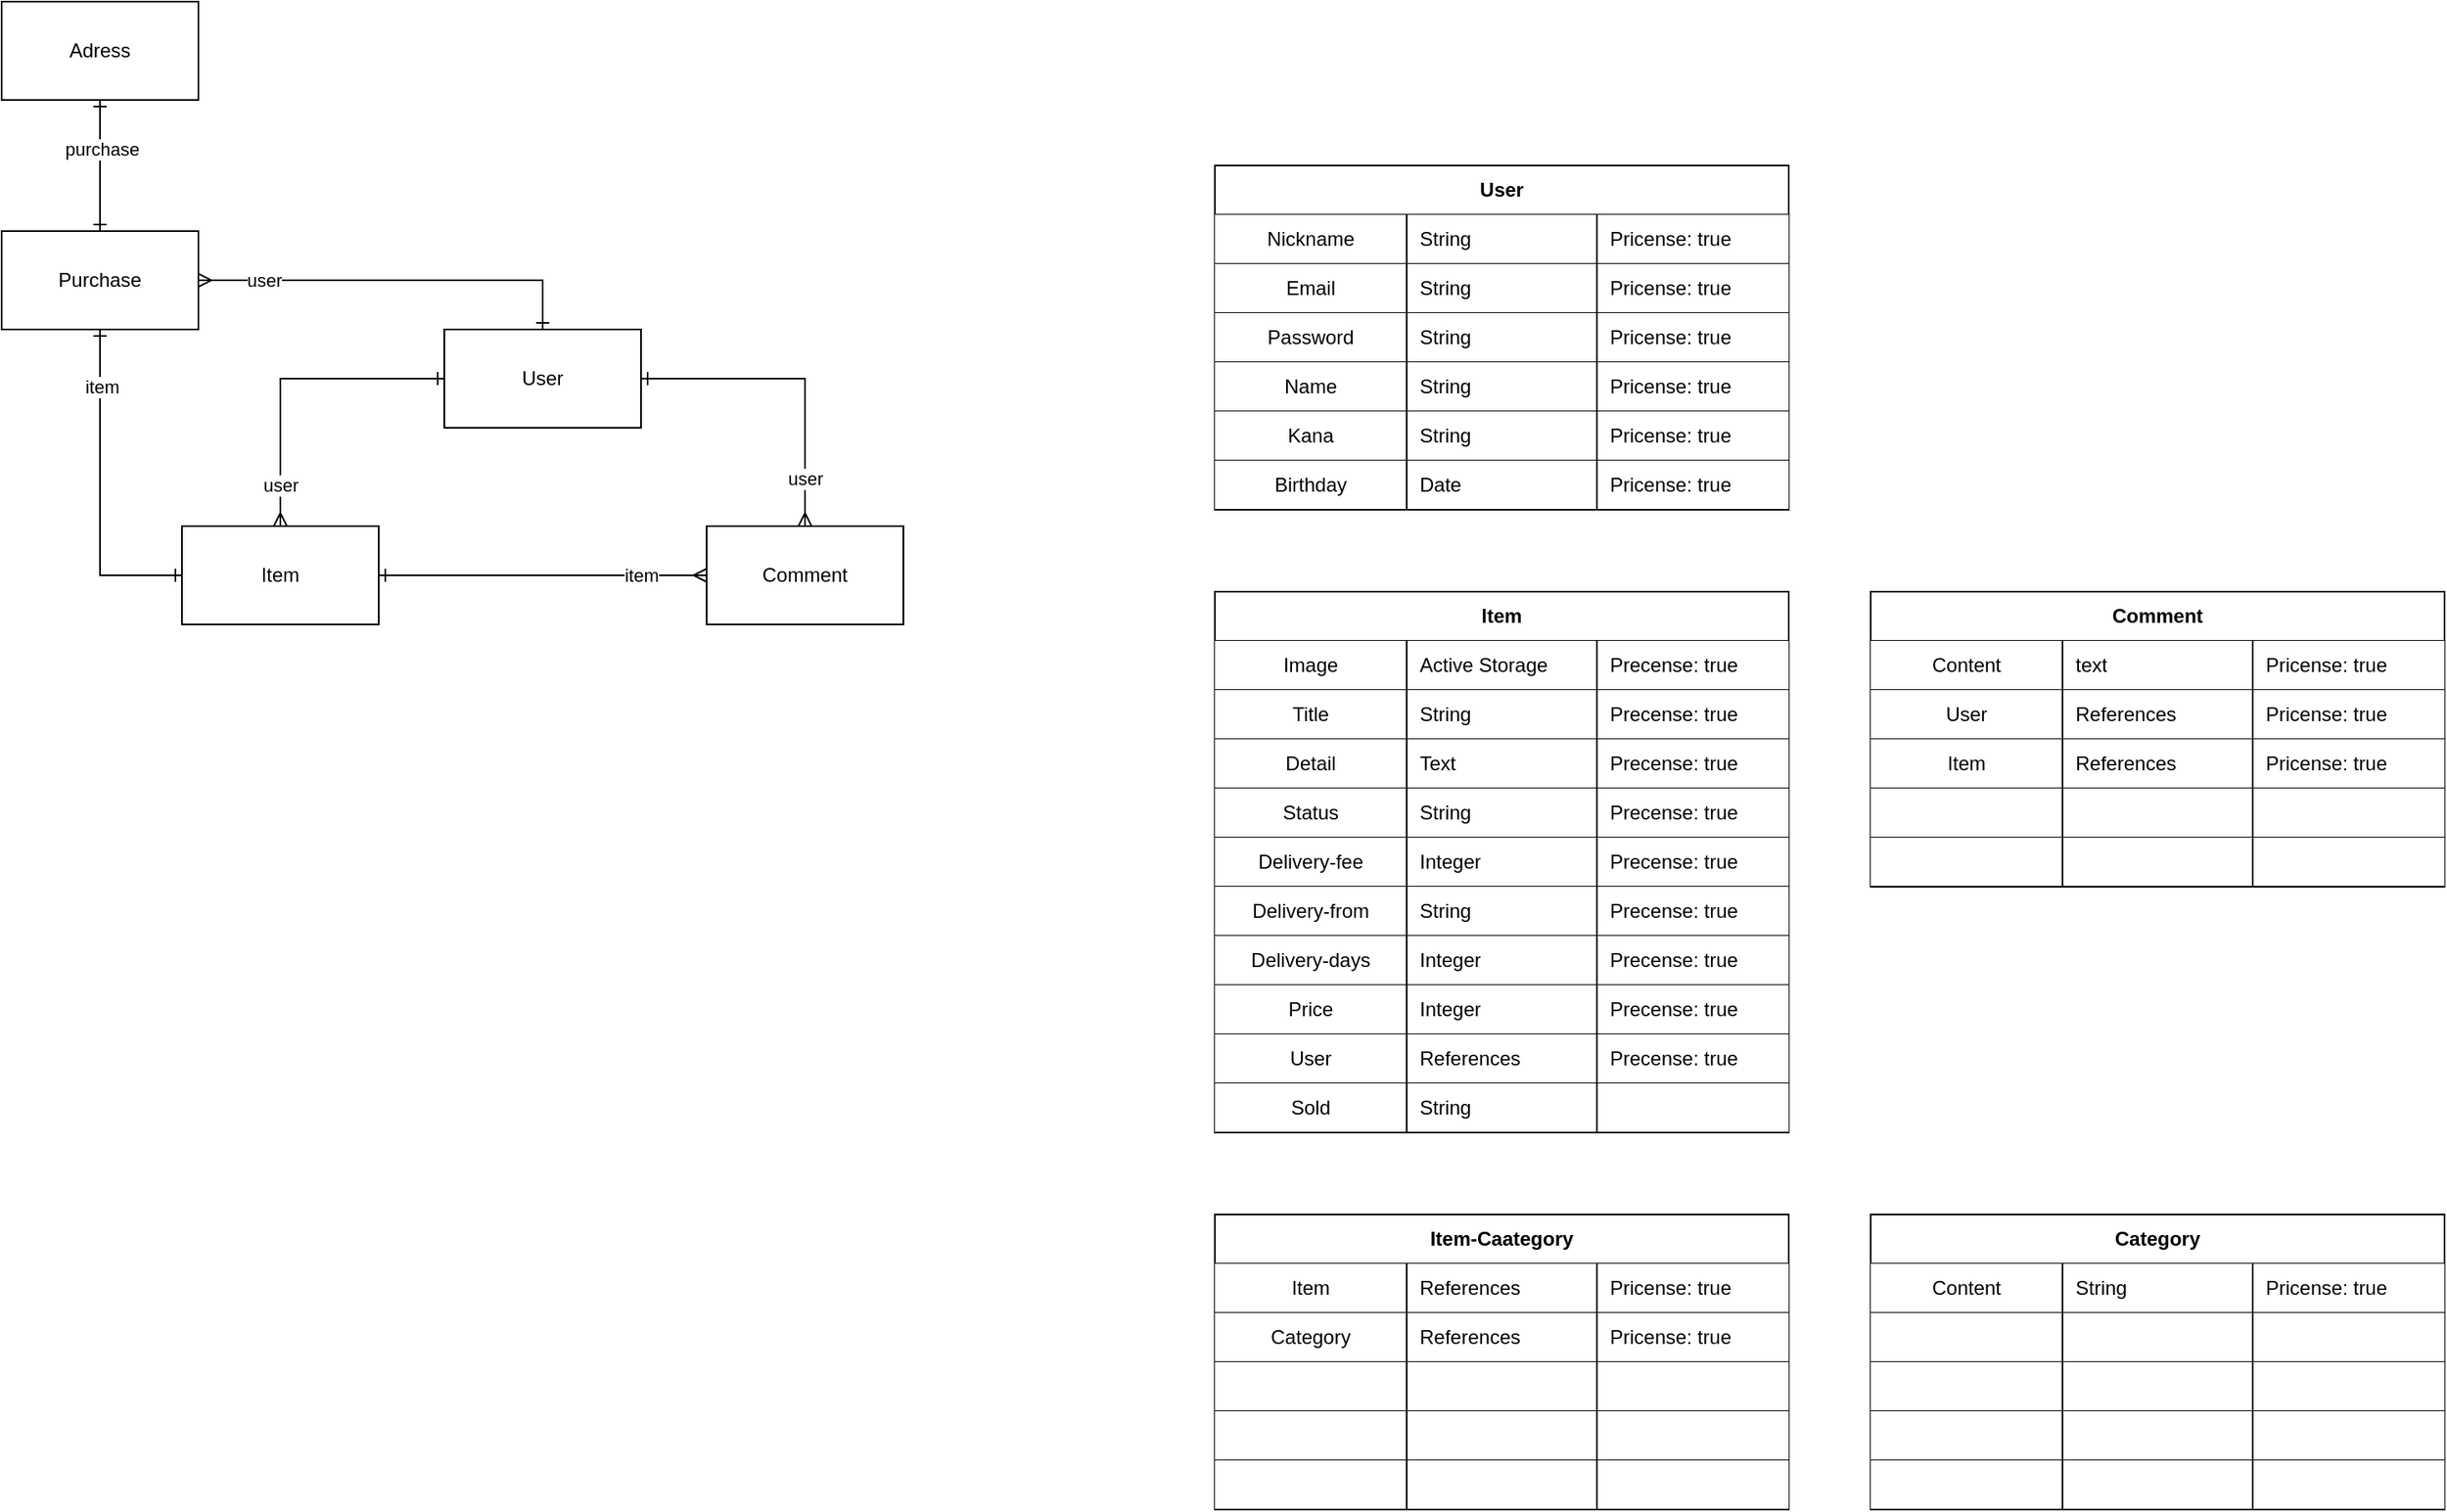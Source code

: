 <mxfile version="14.2.4" type="embed">
    <diagram id="dXZT_4Tq_jU0Bv2tB8mR" name="ページ1">
        <mxGraphModel dx="1555" dy="374" grid="1" gridSize="10" guides="1" tooltips="1" connect="1" arrows="1" fold="1" page="1" pageScale="1" pageWidth="827" pageHeight="1169" math="0" shadow="0">
            <root>
                <mxCell id="0"/>
                <mxCell id="1" parent="0"/>
                <mxCell id="6" style="edgeStyle=orthogonalEdgeStyle;rounded=0;orthogonalLoop=1;jettySize=auto;html=1;exitX=0;exitY=0.5;exitDx=0;exitDy=0;entryX=0.5;entryY=0;entryDx=0;entryDy=0;startArrow=ERone;startFill=0;endArrow=ERmany;endFill=0;" parent="1" source="2" target="3" edge="1">
                    <mxGeometry relative="1" as="geometry">
                        <Array as="points">
                            <mxPoint x="-530" y="240"/>
                        </Array>
                    </mxGeometry>
                </mxCell>
                <mxCell id="168" value="user" style="edgeLabel;html=1;align=center;verticalAlign=middle;resizable=0;points=[];" vertex="1" connectable="0" parent="6">
                    <mxGeometry x="0.453" y="1" relative="1" as="geometry">
                        <mxPoint x="-1" y="27" as="offset"/>
                    </mxGeometry>
                </mxCell>
                <mxCell id="9" style="edgeStyle=orthogonalEdgeStyle;rounded=0;orthogonalLoop=1;jettySize=auto;html=1;exitX=1;exitY=0.5;exitDx=0;exitDy=0;entryX=0.5;entryY=0;entryDx=0;entryDy=0;startArrow=ERone;startFill=0;endArrow=ERmany;endFill=0;" parent="1" source="2" target="4" edge="1">
                    <mxGeometry relative="1" as="geometry"/>
                </mxCell>
                <mxCell id="169" value="user" style="edgeLabel;html=1;align=center;verticalAlign=middle;resizable=0;points=[];" vertex="1" connectable="0" parent="9">
                    <mxGeometry x="0.695" relative="1" as="geometry">
                        <mxPoint as="offset"/>
                    </mxGeometry>
                </mxCell>
                <mxCell id="2" value="User" style="whiteSpace=wrap;html=1;" parent="1" vertex="1">
                    <mxGeometry x="-430" y="210" width="120" height="60" as="geometry"/>
                </mxCell>
                <mxCell id="10" style="edgeStyle=orthogonalEdgeStyle;rounded=0;orthogonalLoop=1;jettySize=auto;html=1;exitX=1;exitY=0.5;exitDx=0;exitDy=0;startArrow=ERone;startFill=0;endArrow=ERmany;endFill=0;entryX=0;entryY=0.5;entryDx=0;entryDy=0;" parent="1" source="3" target="4" edge="1">
                    <mxGeometry relative="1" as="geometry">
                        <mxPoint x="-310" y="360" as="targetPoint"/>
                    </mxGeometry>
                </mxCell>
                <mxCell id="170" value="item" style="edgeLabel;html=1;align=center;verticalAlign=middle;resizable=0;points=[];" vertex="1" connectable="0" parent="10">
                    <mxGeometry x="0.72" relative="1" as="geometry">
                        <mxPoint x="-12" as="offset"/>
                    </mxGeometry>
                </mxCell>
                <mxCell id="3" value="Item" style="whiteSpace=wrap;html=1;" parent="1" vertex="1">
                    <mxGeometry x="-590" y="330" width="120" height="60" as="geometry"/>
                </mxCell>
                <mxCell id="4" value="Comment" style="whiteSpace=wrap;html=1;" parent="1" vertex="1">
                    <mxGeometry x="-270" y="330" width="120" height="60" as="geometry"/>
                </mxCell>
                <mxCell id="41" style="edgeStyle=orthogonalEdgeStyle;rounded=0;orthogonalLoop=1;jettySize=auto;html=1;startArrow=ERone;startFill=0;endArrow=ERone;endFill=0;exitX=0;exitY=0.5;exitDx=0;exitDy=0;" parent="1" source="3" target="5" edge="1">
                    <mxGeometry relative="1" as="geometry"/>
                </mxCell>
                <mxCell id="171" value="item" style="edgeLabel;html=1;align=center;verticalAlign=middle;resizable=0;points=[];" vertex="1" connectable="0" parent="41">
                    <mxGeometry x="0.65" y="-1" relative="1" as="geometry">
                        <mxPoint as="offset"/>
                    </mxGeometry>
                </mxCell>
                <mxCell id="110" style="edgeStyle=orthogonalEdgeStyle;rounded=0;orthogonalLoop=1;jettySize=auto;html=1;exitX=0.5;exitY=1;exitDx=0;exitDy=0;entryX=0.5;entryY=0;entryDx=0;entryDy=0;startArrow=ERone;startFill=0;endArrow=ERone;endFill=0;" parent="1" source="108" target="5" edge="1">
                    <mxGeometry relative="1" as="geometry">
                        <Array as="points">
                            <mxPoint x="-640" y="110"/>
                            <mxPoint x="-640" y="150"/>
                        </Array>
                    </mxGeometry>
                </mxCell>
                <mxCell id="173" value="purchase" style="edgeLabel;html=1;align=center;verticalAlign=middle;resizable=0;points=[];" vertex="1" connectable="0" parent="110">
                    <mxGeometry x="-0.25" y="1" relative="1" as="geometry">
                        <mxPoint as="offset"/>
                    </mxGeometry>
                </mxCell>
                <mxCell id="167" style="edgeStyle=orthogonalEdgeStyle;rounded=0;orthogonalLoop=1;jettySize=auto;html=1;exitX=1;exitY=0.5;exitDx=0;exitDy=0;entryX=0.5;entryY=0;entryDx=0;entryDy=0;startArrow=ERmany;startFill=0;endArrow=ERone;endFill=0;" edge="1" parent="1" source="5" target="2">
                    <mxGeometry relative="1" as="geometry"/>
                </mxCell>
                <mxCell id="172" value="user" style="edgeLabel;html=1;align=center;verticalAlign=middle;resizable=0;points=[];" vertex="1" connectable="0" parent="167">
                    <mxGeometry x="-0.792" y="-1" relative="1" as="geometry">
                        <mxPoint x="15" y="-1" as="offset"/>
                    </mxGeometry>
                </mxCell>
                <mxCell id="5" value="Purchase" style="whiteSpace=wrap;html=1;" parent="1" vertex="1">
                    <mxGeometry x="-700" y="150" width="120" height="60" as="geometry"/>
                </mxCell>
                <mxCell id="12" value="User" style="shape=table;html=1;whiteSpace=wrap;startSize=30;container=1;collapsible=0;childLayout=tableLayout;fixedRows=1;rowLines=0;fontStyle=1;align=center;labelBackgroundColor=none;" parent="1" vertex="1">
                    <mxGeometry x="40" y="110" width="350" height="210" as="geometry"/>
                </mxCell>
                <mxCell id="13" value="" style="shape=partialRectangle;html=1;whiteSpace=wrap;collapsible=0;dropTarget=0;pointerEvents=0;fillColor=none;top=0;left=0;bottom=1;right=0;points=[[0,0.5],[1,0.5]];portConstraint=eastwest;" parent="12" vertex="1">
                    <mxGeometry y="30" width="350" height="30" as="geometry"/>
                </mxCell>
                <mxCell id="14" value="Nickname" style="shape=partialRectangle;html=1;whiteSpace=wrap;connectable=0;top=0;left=0;bottom=1;right=0;overflow=hidden;" parent="13" vertex="1">
                    <mxGeometry width="117" height="30" as="geometry"/>
                </mxCell>
                <mxCell id="15" value="String" style="shape=partialRectangle;html=1;whiteSpace=wrap;connectable=0;top=0;left=1;bottom=1;right=0;align=left;spacingLeft=6;overflow=hidden;" parent="13" vertex="1">
                    <mxGeometry x="117" width="116" height="30" as="geometry"/>
                </mxCell>
                <mxCell id="31" value="&lt;span&gt;Pricense: true&lt;/span&gt;" style="shape=partialRectangle;html=1;whiteSpace=wrap;connectable=0;top=0;left=1;bottom=1;right=0;align=left;spacingLeft=6;overflow=hidden;" parent="13" vertex="1">
                    <mxGeometry x="233" width="117" height="30" as="geometry"/>
                </mxCell>
                <mxCell id="16" value="" style="shape=partialRectangle;html=1;whiteSpace=wrap;collapsible=0;dropTarget=0;pointerEvents=0;fillColor=none;top=0;left=0;bottom=0;right=0;points=[[0,0.5],[1,0.5]];portConstraint=eastwest;" parent="12" vertex="1">
                    <mxGeometry y="60" width="350" height="30" as="geometry"/>
                </mxCell>
                <mxCell id="17" value="Email" style="shape=partialRectangle;html=1;whiteSpace=wrap;connectable=0;top=0;left=0;bottom=1;right=0;overflow=hidden;" parent="16" vertex="1">
                    <mxGeometry width="117" height="30" as="geometry"/>
                </mxCell>
                <mxCell id="18" value="String" style="shape=partialRectangle;html=1;whiteSpace=wrap;connectable=0;top=0;left=1;bottom=1;right=0;align=left;spacingLeft=6;overflow=hidden;" parent="16" vertex="1">
                    <mxGeometry x="117" width="116" height="30" as="geometry"/>
                </mxCell>
                <mxCell id="32" value="&lt;span&gt;Pricense: true&lt;/span&gt;" style="shape=partialRectangle;html=1;whiteSpace=wrap;connectable=0;top=0;left=1;bottom=1;right=0;align=left;spacingLeft=6;overflow=hidden;" parent="16" vertex="1">
                    <mxGeometry x="233" width="117" height="30" as="geometry"/>
                </mxCell>
                <mxCell id="19" value="" style="shape=partialRectangle;html=1;whiteSpace=wrap;collapsible=0;dropTarget=0;pointerEvents=0;fillColor=none;top=0;left=0;bottom=0;right=0;points=[[0,0.5],[1,0.5]];portConstraint=eastwest;" parent="12" vertex="1">
                    <mxGeometry y="90" width="350" height="30" as="geometry"/>
                </mxCell>
                <mxCell id="20" value="Password" style="shape=partialRectangle;html=1;whiteSpace=wrap;connectable=0;top=0;left=0;bottom=1;right=0;overflow=hidden;" parent="19" vertex="1">
                    <mxGeometry width="117" height="30" as="geometry"/>
                </mxCell>
                <mxCell id="21" value="String" style="shape=partialRectangle;html=1;whiteSpace=wrap;connectable=0;top=0;left=1;bottom=1;right=0;align=left;spacingLeft=6;overflow=hidden;" parent="19" vertex="1">
                    <mxGeometry x="117" width="116" height="30" as="geometry"/>
                </mxCell>
                <mxCell id="33" value="&lt;span&gt;Pricense: true&lt;/span&gt;" style="shape=partialRectangle;html=1;whiteSpace=wrap;connectable=0;top=0;left=1;bottom=1;right=0;align=left;spacingLeft=6;overflow=hidden;" parent="19" vertex="1">
                    <mxGeometry x="233" width="117" height="30" as="geometry"/>
                </mxCell>
                <mxCell id="28" style="shape=partialRectangle;html=1;whiteSpace=wrap;collapsible=0;dropTarget=0;pointerEvents=0;fillColor=none;top=0;left=0;bottom=0;right=0;points=[[0,0.5],[1,0.5]];portConstraint=eastwest;" parent="12" vertex="1">
                    <mxGeometry y="120" width="350" height="30" as="geometry"/>
                </mxCell>
                <mxCell id="29" value="Name" style="shape=partialRectangle;html=1;whiteSpace=wrap;connectable=0;top=0;left=0;bottom=1;right=0;overflow=hidden;" parent="28" vertex="1">
                    <mxGeometry width="117" height="30" as="geometry"/>
                </mxCell>
                <mxCell id="30" value="String" style="shape=partialRectangle;html=1;whiteSpace=wrap;connectable=0;top=0;left=1;bottom=1;right=0;align=left;spacingLeft=6;overflow=hidden;" parent="28" vertex="1">
                    <mxGeometry x="117" width="116" height="30" as="geometry"/>
                </mxCell>
                <mxCell id="34" value="&lt;span&gt;Pricense: true&lt;/span&gt;" style="shape=partialRectangle;html=1;whiteSpace=wrap;connectable=0;top=0;left=1;bottom=1;right=0;align=left;spacingLeft=6;overflow=hidden;" parent="28" vertex="1">
                    <mxGeometry x="233" width="117" height="30" as="geometry"/>
                </mxCell>
                <mxCell id="25" style="shape=partialRectangle;html=1;whiteSpace=wrap;collapsible=0;dropTarget=0;pointerEvents=0;fillColor=none;top=0;left=0;bottom=0;right=0;points=[[0,0.5],[1,0.5]];portConstraint=eastwest;" parent="12" vertex="1">
                    <mxGeometry y="150" width="350" height="30" as="geometry"/>
                </mxCell>
                <mxCell id="26" value="Kana" style="shape=partialRectangle;html=1;whiteSpace=wrap;connectable=0;top=0;left=0;bottom=1;right=0;overflow=hidden;" parent="25" vertex="1">
                    <mxGeometry width="117" height="30" as="geometry"/>
                </mxCell>
                <mxCell id="27" value="String" style="shape=partialRectangle;html=1;whiteSpace=wrap;connectable=0;top=0;left=1;bottom=1;right=0;align=left;spacingLeft=6;overflow=hidden;" parent="25" vertex="1">
                    <mxGeometry x="117" width="116" height="30" as="geometry"/>
                </mxCell>
                <mxCell id="35" value="&lt;span&gt;Pricense: true&lt;/span&gt;" style="shape=partialRectangle;html=1;whiteSpace=wrap;connectable=0;top=0;left=1;bottom=1;right=0;align=left;spacingLeft=6;overflow=hidden;" parent="25" vertex="1">
                    <mxGeometry x="233" width="117" height="30" as="geometry"/>
                </mxCell>
                <mxCell id="36" style="shape=partialRectangle;html=1;whiteSpace=wrap;collapsible=0;dropTarget=0;pointerEvents=0;fillColor=none;top=0;left=0;bottom=0;right=0;points=[[0,0.5],[1,0.5]];portConstraint=eastwest;" parent="12" vertex="1">
                    <mxGeometry y="180" width="350" height="30" as="geometry"/>
                </mxCell>
                <mxCell id="37" value="Birthday" style="shape=partialRectangle;html=1;whiteSpace=wrap;connectable=0;top=0;left=0;bottom=1;right=0;overflow=hidden;" parent="36" vertex="1">
                    <mxGeometry width="117" height="30" as="geometry"/>
                </mxCell>
                <mxCell id="38" value="Date" style="shape=partialRectangle;html=1;whiteSpace=wrap;connectable=0;top=0;left=1;bottom=1;right=0;align=left;spacingLeft=6;overflow=hidden;" parent="36" vertex="1">
                    <mxGeometry x="117" width="116" height="30" as="geometry"/>
                </mxCell>
                <mxCell id="39" value="&lt;span&gt;Pricense: true&lt;/span&gt;" style="shape=partialRectangle;html=1;whiteSpace=wrap;connectable=0;top=0;left=1;bottom=1;right=0;align=left;spacingLeft=6;overflow=hidden;" parent="36" vertex="1">
                    <mxGeometry x="233" width="117" height="30" as="geometry"/>
                </mxCell>
                <mxCell id="42" value="Item" style="shape=table;html=1;whiteSpace=wrap;startSize=30;container=1;collapsible=0;childLayout=tableLayout;fixedRows=1;rowLines=0;fontStyle=1;align=center;labelBackgroundColor=none;" parent="1" vertex="1">
                    <mxGeometry x="40" y="370" width="350" height="330" as="geometry"/>
                </mxCell>
                <mxCell id="43" value="" style="shape=partialRectangle;html=1;whiteSpace=wrap;collapsible=0;dropTarget=0;pointerEvents=0;fillColor=none;top=0;left=0;bottom=1;right=0;points=[[0,0.5],[1,0.5]];portConstraint=eastwest;" parent="42" vertex="1">
                    <mxGeometry y="30" width="350" height="30" as="geometry"/>
                </mxCell>
                <mxCell id="44" value="Image" style="shape=partialRectangle;html=1;whiteSpace=wrap;connectable=0;top=0;left=0;bottom=1;right=0;overflow=hidden;" parent="43" vertex="1">
                    <mxGeometry width="117" height="30" as="geometry"/>
                </mxCell>
                <mxCell id="45" value="Active Storage" style="shape=partialRectangle;html=1;whiteSpace=wrap;connectable=0;top=0;left=1;bottom=1;right=0;align=left;spacingLeft=6;overflow=hidden;" parent="43" vertex="1">
                    <mxGeometry x="117" width="116" height="30" as="geometry"/>
                </mxCell>
                <mxCell id="46" value="Precense: true" style="shape=partialRectangle;html=1;whiteSpace=wrap;connectable=0;top=0;left=1;bottom=1;right=0;align=left;spacingLeft=6;overflow=hidden;" parent="43" vertex="1">
                    <mxGeometry x="233" width="117" height="30" as="geometry"/>
                </mxCell>
                <mxCell id="47" value="" style="shape=partialRectangle;html=1;whiteSpace=wrap;collapsible=0;dropTarget=0;pointerEvents=0;fillColor=none;top=0;left=0;bottom=0;right=0;points=[[0,0.5],[1,0.5]];portConstraint=eastwest;" parent="42" vertex="1">
                    <mxGeometry y="60" width="350" height="30" as="geometry"/>
                </mxCell>
                <mxCell id="48" value="Title" style="shape=partialRectangle;html=1;whiteSpace=wrap;connectable=0;top=0;left=0;bottom=1;right=0;overflow=hidden;" parent="47" vertex="1">
                    <mxGeometry width="117" height="30" as="geometry"/>
                </mxCell>
                <mxCell id="49" value="String" style="shape=partialRectangle;html=1;whiteSpace=wrap;connectable=0;top=0;left=1;bottom=1;right=0;align=left;spacingLeft=6;overflow=hidden;" parent="47" vertex="1">
                    <mxGeometry x="117" width="116" height="30" as="geometry"/>
                </mxCell>
                <mxCell id="50" value="Precense: true" style="shape=partialRectangle;html=1;whiteSpace=wrap;connectable=0;top=0;left=1;bottom=1;right=0;align=left;spacingLeft=6;overflow=hidden;" parent="47" vertex="1">
                    <mxGeometry x="233" width="117" height="30" as="geometry"/>
                </mxCell>
                <mxCell id="51" value="" style="shape=partialRectangle;html=1;whiteSpace=wrap;collapsible=0;dropTarget=0;pointerEvents=0;fillColor=none;top=0;left=0;bottom=0;right=0;points=[[0,0.5],[1,0.5]];portConstraint=eastwest;" parent="42" vertex="1">
                    <mxGeometry y="90" width="350" height="30" as="geometry"/>
                </mxCell>
                <mxCell id="52" value="Detail" style="shape=partialRectangle;html=1;whiteSpace=wrap;connectable=0;top=0;left=0;bottom=1;right=0;overflow=hidden;" parent="51" vertex="1">
                    <mxGeometry width="117" height="30" as="geometry"/>
                </mxCell>
                <mxCell id="53" value="Text" style="shape=partialRectangle;html=1;whiteSpace=wrap;connectable=0;top=0;left=1;bottom=1;right=0;align=left;spacingLeft=6;overflow=hidden;" parent="51" vertex="1">
                    <mxGeometry x="117" width="116" height="30" as="geometry"/>
                </mxCell>
                <mxCell id="54" value="Precense: true" style="shape=partialRectangle;html=1;whiteSpace=wrap;connectable=0;top=0;left=1;bottom=1;right=0;align=left;spacingLeft=6;overflow=hidden;" parent="51" vertex="1">
                    <mxGeometry x="233" width="117" height="30" as="geometry"/>
                </mxCell>
                <mxCell id="59" style="shape=partialRectangle;html=1;whiteSpace=wrap;collapsible=0;dropTarget=0;pointerEvents=0;fillColor=none;top=0;left=0;bottom=0;right=0;points=[[0,0.5],[1,0.5]];portConstraint=eastwest;" parent="42" vertex="1">
                    <mxGeometry y="120" width="350" height="30" as="geometry"/>
                </mxCell>
                <mxCell id="60" value="Status" style="shape=partialRectangle;html=1;whiteSpace=wrap;connectable=0;top=0;left=0;bottom=1;right=0;overflow=hidden;" parent="59" vertex="1">
                    <mxGeometry width="117" height="30" as="geometry"/>
                </mxCell>
                <mxCell id="61" value="String" style="shape=partialRectangle;html=1;whiteSpace=wrap;connectable=0;top=0;left=1;bottom=1;right=0;align=left;spacingLeft=6;overflow=hidden;" parent="59" vertex="1">
                    <mxGeometry x="117" width="116" height="30" as="geometry"/>
                </mxCell>
                <mxCell id="62" value="Precense: true" style="shape=partialRectangle;html=1;whiteSpace=wrap;connectable=0;top=0;left=1;bottom=1;right=0;align=left;spacingLeft=6;overflow=hidden;" parent="59" vertex="1">
                    <mxGeometry x="233" width="117" height="30" as="geometry"/>
                </mxCell>
                <mxCell id="63" style="shape=partialRectangle;html=1;whiteSpace=wrap;collapsible=0;dropTarget=0;pointerEvents=0;fillColor=none;top=0;left=0;bottom=0;right=0;points=[[0,0.5],[1,0.5]];portConstraint=eastwest;" parent="42" vertex="1">
                    <mxGeometry y="150" width="350" height="30" as="geometry"/>
                </mxCell>
                <mxCell id="64" value="Delivery-fee" style="shape=partialRectangle;html=1;whiteSpace=wrap;connectable=0;top=0;left=0;bottom=1;right=0;overflow=hidden;" parent="63" vertex="1">
                    <mxGeometry width="117" height="30" as="geometry"/>
                </mxCell>
                <mxCell id="65" value="Integer" style="shape=partialRectangle;html=1;whiteSpace=wrap;connectable=0;top=0;left=1;bottom=1;right=0;align=left;spacingLeft=6;overflow=hidden;" parent="63" vertex="1">
                    <mxGeometry x="117" width="116" height="30" as="geometry"/>
                </mxCell>
                <mxCell id="66" value="Precense: true" style="shape=partialRectangle;html=1;whiteSpace=wrap;connectable=0;top=0;left=1;bottom=1;right=0;align=left;spacingLeft=6;overflow=hidden;" parent="63" vertex="1">
                    <mxGeometry x="233" width="117" height="30" as="geometry"/>
                </mxCell>
                <mxCell id="104" style="shape=partialRectangle;html=1;whiteSpace=wrap;collapsible=0;dropTarget=0;pointerEvents=0;fillColor=none;top=0;left=0;bottom=0;right=0;points=[[0,0.5],[1,0.5]];portConstraint=eastwest;" parent="42" vertex="1">
                    <mxGeometry y="180" width="350" height="30" as="geometry"/>
                </mxCell>
                <mxCell id="105" value="Delivery-from" style="shape=partialRectangle;html=1;whiteSpace=wrap;connectable=0;top=0;left=0;bottom=1;right=0;overflow=hidden;" parent="104" vertex="1">
                    <mxGeometry width="117" height="30" as="geometry"/>
                </mxCell>
                <mxCell id="106" value="String" style="shape=partialRectangle;html=1;whiteSpace=wrap;connectable=0;top=0;left=1;bottom=1;right=0;align=left;spacingLeft=6;overflow=hidden;" parent="104" vertex="1">
                    <mxGeometry x="117" width="116" height="30" as="geometry"/>
                </mxCell>
                <mxCell id="107" value="Precense: true" style="shape=partialRectangle;html=1;whiteSpace=wrap;connectable=0;top=0;left=1;bottom=1;right=0;align=left;spacingLeft=6;overflow=hidden;" parent="104" vertex="1">
                    <mxGeometry x="233" width="117" height="30" as="geometry"/>
                </mxCell>
                <mxCell id="100" style="shape=partialRectangle;html=1;whiteSpace=wrap;collapsible=0;dropTarget=0;pointerEvents=0;fillColor=none;top=0;left=0;bottom=0;right=0;points=[[0,0.5],[1,0.5]];portConstraint=eastwest;" parent="42" vertex="1">
                    <mxGeometry y="210" width="350" height="30" as="geometry"/>
                </mxCell>
                <mxCell id="101" value="Delivery-days" style="shape=partialRectangle;html=1;whiteSpace=wrap;connectable=0;top=0;left=0;bottom=1;right=0;overflow=hidden;" parent="100" vertex="1">
                    <mxGeometry width="117" height="30" as="geometry"/>
                </mxCell>
                <mxCell id="102" value="Integer" style="shape=partialRectangle;html=1;whiteSpace=wrap;connectable=0;top=0;left=1;bottom=1;right=0;align=left;spacingLeft=6;overflow=hidden;" parent="100" vertex="1">
                    <mxGeometry x="117" width="116" height="30" as="geometry"/>
                </mxCell>
                <mxCell id="103" value="Precense: true" style="shape=partialRectangle;html=1;whiteSpace=wrap;connectable=0;top=0;left=1;bottom=1;right=0;align=left;spacingLeft=6;overflow=hidden;" parent="100" vertex="1">
                    <mxGeometry x="233" width="117" height="30" as="geometry"/>
                </mxCell>
                <mxCell id="96" style="shape=partialRectangle;html=1;whiteSpace=wrap;collapsible=0;dropTarget=0;pointerEvents=0;fillColor=none;top=0;left=0;bottom=0;right=0;points=[[0,0.5],[1,0.5]];portConstraint=eastwest;" parent="42" vertex="1">
                    <mxGeometry y="240" width="350" height="30" as="geometry"/>
                </mxCell>
                <mxCell id="97" value="Price" style="shape=partialRectangle;html=1;whiteSpace=wrap;connectable=0;top=0;left=0;bottom=1;right=0;overflow=hidden;" parent="96" vertex="1">
                    <mxGeometry width="117" height="30" as="geometry"/>
                </mxCell>
                <mxCell id="98" value="Integer" style="shape=partialRectangle;html=1;whiteSpace=wrap;connectable=0;top=0;left=1;bottom=1;right=0;align=left;spacingLeft=6;overflow=hidden;" parent="96" vertex="1">
                    <mxGeometry x="117" width="116" height="30" as="geometry"/>
                </mxCell>
                <mxCell id="99" value="Precense: true" style="shape=partialRectangle;html=1;whiteSpace=wrap;connectable=0;top=0;left=1;bottom=1;right=0;align=left;spacingLeft=6;overflow=hidden;" parent="96" vertex="1">
                    <mxGeometry x="233" width="117" height="30" as="geometry"/>
                </mxCell>
                <mxCell id="114" style="shape=partialRectangle;html=1;whiteSpace=wrap;collapsible=0;dropTarget=0;pointerEvents=0;fillColor=none;top=0;left=0;bottom=0;right=0;points=[[0,0.5],[1,0.5]];portConstraint=eastwest;" parent="42" vertex="1">
                    <mxGeometry y="270" width="350" height="30" as="geometry"/>
                </mxCell>
                <mxCell id="115" value="User" style="shape=partialRectangle;html=1;whiteSpace=wrap;connectable=0;top=0;left=0;bottom=1;right=0;overflow=hidden;" parent="114" vertex="1">
                    <mxGeometry width="117" height="30" as="geometry"/>
                </mxCell>
                <mxCell id="116" value="References" style="shape=partialRectangle;html=1;whiteSpace=wrap;connectable=0;top=0;left=1;bottom=1;right=0;align=left;spacingLeft=6;overflow=hidden;" parent="114" vertex="1">
                    <mxGeometry x="117" width="116" height="30" as="geometry"/>
                </mxCell>
                <mxCell id="117" value="Precense: true" style="shape=partialRectangle;html=1;whiteSpace=wrap;connectable=0;top=0;left=1;bottom=1;right=0;align=left;spacingLeft=6;overflow=hidden;" parent="114" vertex="1">
                    <mxGeometry x="233" width="117" height="30" as="geometry"/>
                </mxCell>
                <mxCell id="160" style="shape=partialRectangle;html=1;whiteSpace=wrap;collapsible=0;dropTarget=0;pointerEvents=0;fillColor=none;top=0;left=0;bottom=0;right=0;points=[[0,0.5],[1,0.5]];portConstraint=eastwest;" vertex="1" parent="42">
                    <mxGeometry y="300" width="350" height="30" as="geometry"/>
                </mxCell>
                <mxCell id="161" value="Sold" style="shape=partialRectangle;html=1;whiteSpace=wrap;connectable=0;top=0;left=0;bottom=1;right=0;overflow=hidden;" vertex="1" parent="160">
                    <mxGeometry width="117" height="30" as="geometry"/>
                </mxCell>
                <mxCell id="162" value="String" style="shape=partialRectangle;html=1;whiteSpace=wrap;connectable=0;top=0;left=1;bottom=1;right=0;align=left;spacingLeft=6;overflow=hidden;" vertex="1" parent="160">
                    <mxGeometry x="117" width="116" height="30" as="geometry"/>
                </mxCell>
                <mxCell id="163" style="shape=partialRectangle;html=1;whiteSpace=wrap;connectable=0;top=0;left=1;bottom=1;right=0;align=left;spacingLeft=6;overflow=hidden;" vertex="1" parent="160">
                    <mxGeometry x="233" width="117" height="30" as="geometry"/>
                </mxCell>
                <mxCell id="67" value="Comment" style="shape=table;html=1;whiteSpace=wrap;startSize=30;container=1;collapsible=0;childLayout=tableLayout;fixedRows=1;rowLines=0;fontStyle=1;align=center;labelBackgroundColor=none;" parent="1" vertex="1">
                    <mxGeometry x="440" y="370" width="350" height="180" as="geometry"/>
                </mxCell>
                <mxCell id="68" value="" style="shape=partialRectangle;html=1;whiteSpace=wrap;collapsible=0;dropTarget=0;pointerEvents=0;fillColor=none;top=0;left=0;bottom=1;right=0;points=[[0,0.5],[1,0.5]];portConstraint=eastwest;" parent="67" vertex="1">
                    <mxGeometry y="30" width="350" height="30" as="geometry"/>
                </mxCell>
                <mxCell id="69" value="Content" style="shape=partialRectangle;html=1;whiteSpace=wrap;connectable=0;top=0;left=0;bottom=1;right=0;overflow=hidden;" parent="68" vertex="1">
                    <mxGeometry width="117" height="30" as="geometry"/>
                </mxCell>
                <mxCell id="70" value="text" style="shape=partialRectangle;html=1;whiteSpace=wrap;connectable=0;top=0;left=1;bottom=1;right=0;align=left;spacingLeft=6;overflow=hidden;" parent="68" vertex="1">
                    <mxGeometry x="117" width="116" height="30" as="geometry"/>
                </mxCell>
                <mxCell id="71" value="&lt;span&gt;Pricense: true&lt;/span&gt;" style="shape=partialRectangle;html=1;whiteSpace=wrap;connectable=0;top=0;left=1;bottom=1;right=0;align=left;spacingLeft=6;overflow=hidden;" parent="68" vertex="1">
                    <mxGeometry x="233" width="117" height="30" as="geometry"/>
                </mxCell>
                <mxCell id="72" value="" style="shape=partialRectangle;html=1;whiteSpace=wrap;collapsible=0;dropTarget=0;pointerEvents=0;fillColor=none;top=0;left=0;bottom=0;right=0;points=[[0,0.5],[1,0.5]];portConstraint=eastwest;" parent="67" vertex="1">
                    <mxGeometry y="60" width="350" height="30" as="geometry"/>
                </mxCell>
                <mxCell id="73" value="User" style="shape=partialRectangle;html=1;whiteSpace=wrap;connectable=0;top=0;left=0;bottom=1;right=0;overflow=hidden;" parent="72" vertex="1">
                    <mxGeometry width="117" height="30" as="geometry"/>
                </mxCell>
                <mxCell id="74" value="References" style="shape=partialRectangle;html=1;whiteSpace=wrap;connectable=0;top=0;left=1;bottom=1;right=0;align=left;spacingLeft=6;overflow=hidden;" parent="72" vertex="1">
                    <mxGeometry x="117" width="116" height="30" as="geometry"/>
                </mxCell>
                <mxCell id="75" value="&lt;span&gt;Pricense: true&lt;/span&gt;" style="shape=partialRectangle;html=1;whiteSpace=wrap;connectable=0;top=0;left=1;bottom=1;right=0;align=left;spacingLeft=6;overflow=hidden;" parent="72" vertex="1">
                    <mxGeometry x="233" width="117" height="30" as="geometry"/>
                </mxCell>
                <mxCell id="76" value="" style="shape=partialRectangle;html=1;whiteSpace=wrap;collapsible=0;dropTarget=0;pointerEvents=0;fillColor=none;top=0;left=0;bottom=0;right=0;points=[[0,0.5],[1,0.5]];portConstraint=eastwest;" parent="67" vertex="1">
                    <mxGeometry y="90" width="350" height="30" as="geometry"/>
                </mxCell>
                <mxCell id="77" value="Item" style="shape=partialRectangle;html=1;whiteSpace=wrap;connectable=0;top=0;left=0;bottom=1;right=0;overflow=hidden;" parent="76" vertex="1">
                    <mxGeometry width="117" height="30" as="geometry"/>
                </mxCell>
                <mxCell id="78" value="References" style="shape=partialRectangle;html=1;whiteSpace=wrap;connectable=0;top=0;left=1;bottom=1;right=0;align=left;spacingLeft=6;overflow=hidden;" parent="76" vertex="1">
                    <mxGeometry x="117" width="116" height="30" as="geometry"/>
                </mxCell>
                <mxCell id="79" value="&lt;span&gt;Pricense: true&lt;/span&gt;" style="shape=partialRectangle;html=1;whiteSpace=wrap;connectable=0;top=0;left=1;bottom=1;right=0;align=left;spacingLeft=6;overflow=hidden;" parent="76" vertex="1">
                    <mxGeometry x="233" width="117" height="30" as="geometry"/>
                </mxCell>
                <mxCell id="84" style="shape=partialRectangle;html=1;whiteSpace=wrap;collapsible=0;dropTarget=0;pointerEvents=0;fillColor=none;top=0;left=0;bottom=0;right=0;points=[[0,0.5],[1,0.5]];portConstraint=eastwest;" parent="67" vertex="1">
                    <mxGeometry y="120" width="350" height="30" as="geometry"/>
                </mxCell>
                <mxCell id="85" value="" style="shape=partialRectangle;html=1;whiteSpace=wrap;connectable=0;top=0;left=0;bottom=1;right=0;overflow=hidden;" parent="84" vertex="1">
                    <mxGeometry width="117" height="30" as="geometry"/>
                </mxCell>
                <mxCell id="86" value="" style="shape=partialRectangle;html=1;whiteSpace=wrap;connectable=0;top=0;left=1;bottom=1;right=0;align=left;spacingLeft=6;overflow=hidden;" parent="84" vertex="1">
                    <mxGeometry x="117" width="116" height="30" as="geometry"/>
                </mxCell>
                <mxCell id="87" value="" style="shape=partialRectangle;html=1;whiteSpace=wrap;connectable=0;top=0;left=1;bottom=1;right=0;align=left;spacingLeft=6;overflow=hidden;" parent="84" vertex="1">
                    <mxGeometry x="233" width="117" height="30" as="geometry"/>
                </mxCell>
                <mxCell id="88" style="shape=partialRectangle;html=1;whiteSpace=wrap;collapsible=0;dropTarget=0;pointerEvents=0;fillColor=none;top=0;left=0;bottom=0;right=0;points=[[0,0.5],[1,0.5]];portConstraint=eastwest;" parent="67" vertex="1">
                    <mxGeometry y="150" width="350" height="30" as="geometry"/>
                </mxCell>
                <mxCell id="89" value="" style="shape=partialRectangle;html=1;whiteSpace=wrap;connectable=0;top=0;left=0;bottom=1;right=0;overflow=hidden;" parent="88" vertex="1">
                    <mxGeometry width="117" height="30" as="geometry"/>
                </mxCell>
                <mxCell id="90" value="" style="shape=partialRectangle;html=1;whiteSpace=wrap;connectable=0;top=0;left=1;bottom=1;right=0;align=left;spacingLeft=6;overflow=hidden;" parent="88" vertex="1">
                    <mxGeometry x="117" width="116" height="30" as="geometry"/>
                </mxCell>
                <mxCell id="91" value="" style="shape=partialRectangle;html=1;whiteSpace=wrap;connectable=0;top=0;left=1;bottom=1;right=0;align=left;spacingLeft=6;overflow=hidden;" parent="88" vertex="1">
                    <mxGeometry x="233" width="117" height="30" as="geometry"/>
                </mxCell>
                <mxCell id="108" value="Adress" style="whiteSpace=wrap;html=1;" parent="1" vertex="1">
                    <mxGeometry x="-700" y="10" width="120" height="60" as="geometry"/>
                </mxCell>
                <mxCell id="118" value="Category" style="shape=table;html=1;whiteSpace=wrap;startSize=30;container=1;collapsible=0;childLayout=tableLayout;fixedRows=1;rowLines=0;fontStyle=1;align=center;labelBackgroundColor=none;" parent="1" vertex="1">
                    <mxGeometry x="440" y="750" width="350" height="180" as="geometry"/>
                </mxCell>
                <mxCell id="119" value="" style="shape=partialRectangle;html=1;whiteSpace=wrap;collapsible=0;dropTarget=0;pointerEvents=0;fillColor=none;top=0;left=0;bottom=1;right=0;points=[[0,0.5],[1,0.5]];portConstraint=eastwest;" parent="118" vertex="1">
                    <mxGeometry y="30" width="350" height="30" as="geometry"/>
                </mxCell>
                <mxCell id="120" value="Content" style="shape=partialRectangle;html=1;whiteSpace=wrap;connectable=0;top=0;left=0;bottom=1;right=0;overflow=hidden;" parent="119" vertex="1">
                    <mxGeometry width="117" height="30" as="geometry"/>
                </mxCell>
                <mxCell id="121" value="String" style="shape=partialRectangle;html=1;whiteSpace=wrap;connectable=0;top=0;left=1;bottom=1;right=0;align=left;spacingLeft=6;overflow=hidden;" parent="119" vertex="1">
                    <mxGeometry x="117" width="116" height="30" as="geometry"/>
                </mxCell>
                <mxCell id="122" value="&lt;span&gt;Pricense: true&lt;/span&gt;" style="shape=partialRectangle;html=1;whiteSpace=wrap;connectable=0;top=0;left=1;bottom=1;right=0;align=left;spacingLeft=6;overflow=hidden;" parent="119" vertex="1">
                    <mxGeometry x="233" width="117" height="30" as="geometry"/>
                </mxCell>
                <mxCell id="123" value="" style="shape=partialRectangle;html=1;whiteSpace=wrap;collapsible=0;dropTarget=0;pointerEvents=0;fillColor=none;top=0;left=0;bottom=0;right=0;points=[[0,0.5],[1,0.5]];portConstraint=eastwest;" parent="118" vertex="1">
                    <mxGeometry y="60" width="350" height="30" as="geometry"/>
                </mxCell>
                <mxCell id="124" value="" style="shape=partialRectangle;html=1;whiteSpace=wrap;connectable=0;top=0;left=0;bottom=1;right=0;overflow=hidden;" parent="123" vertex="1">
                    <mxGeometry width="117" height="30" as="geometry"/>
                </mxCell>
                <mxCell id="125" value="" style="shape=partialRectangle;html=1;whiteSpace=wrap;connectable=0;top=0;left=1;bottom=1;right=0;align=left;spacingLeft=6;overflow=hidden;" parent="123" vertex="1">
                    <mxGeometry x="117" width="116" height="30" as="geometry"/>
                </mxCell>
                <mxCell id="126" value="" style="shape=partialRectangle;html=1;whiteSpace=wrap;connectable=0;top=0;left=1;bottom=1;right=0;align=left;spacingLeft=6;overflow=hidden;" parent="123" vertex="1">
                    <mxGeometry x="233" width="117" height="30" as="geometry"/>
                </mxCell>
                <mxCell id="127" value="" style="shape=partialRectangle;html=1;whiteSpace=wrap;collapsible=0;dropTarget=0;pointerEvents=0;fillColor=none;top=0;left=0;bottom=0;right=0;points=[[0,0.5],[1,0.5]];portConstraint=eastwest;" parent="118" vertex="1">
                    <mxGeometry y="90" width="350" height="30" as="geometry"/>
                </mxCell>
                <mxCell id="128" value="" style="shape=partialRectangle;html=1;whiteSpace=wrap;connectable=0;top=0;left=0;bottom=1;right=0;overflow=hidden;" parent="127" vertex="1">
                    <mxGeometry width="117" height="30" as="geometry"/>
                </mxCell>
                <mxCell id="129" value="" style="shape=partialRectangle;html=1;whiteSpace=wrap;connectable=0;top=0;left=1;bottom=1;right=0;align=left;spacingLeft=6;overflow=hidden;" parent="127" vertex="1">
                    <mxGeometry x="117" width="116" height="30" as="geometry"/>
                </mxCell>
                <mxCell id="130" value="" style="shape=partialRectangle;html=1;whiteSpace=wrap;connectable=0;top=0;left=1;bottom=1;right=0;align=left;spacingLeft=6;overflow=hidden;" parent="127" vertex="1">
                    <mxGeometry x="233" width="117" height="30" as="geometry"/>
                </mxCell>
                <mxCell id="131" style="shape=partialRectangle;html=1;whiteSpace=wrap;collapsible=0;dropTarget=0;pointerEvents=0;fillColor=none;top=0;left=0;bottom=0;right=0;points=[[0,0.5],[1,0.5]];portConstraint=eastwest;" parent="118" vertex="1">
                    <mxGeometry y="120" width="350" height="30" as="geometry"/>
                </mxCell>
                <mxCell id="132" value="" style="shape=partialRectangle;html=1;whiteSpace=wrap;connectable=0;top=0;left=0;bottom=1;right=0;overflow=hidden;" parent="131" vertex="1">
                    <mxGeometry width="117" height="30" as="geometry"/>
                </mxCell>
                <mxCell id="133" value="" style="shape=partialRectangle;html=1;whiteSpace=wrap;connectable=0;top=0;left=1;bottom=1;right=0;align=left;spacingLeft=6;overflow=hidden;" parent="131" vertex="1">
                    <mxGeometry x="117" width="116" height="30" as="geometry"/>
                </mxCell>
                <mxCell id="134" value="" style="shape=partialRectangle;html=1;whiteSpace=wrap;connectable=0;top=0;left=1;bottom=1;right=0;align=left;spacingLeft=6;overflow=hidden;" parent="131" vertex="1">
                    <mxGeometry x="233" width="117" height="30" as="geometry"/>
                </mxCell>
                <mxCell id="135" style="shape=partialRectangle;html=1;whiteSpace=wrap;collapsible=0;dropTarget=0;pointerEvents=0;fillColor=none;top=0;left=0;bottom=0;right=0;points=[[0,0.5],[1,0.5]];portConstraint=eastwest;" parent="118" vertex="1">
                    <mxGeometry y="150" width="350" height="30" as="geometry"/>
                </mxCell>
                <mxCell id="136" value="" style="shape=partialRectangle;html=1;whiteSpace=wrap;connectable=0;top=0;left=0;bottom=1;right=0;overflow=hidden;" parent="135" vertex="1">
                    <mxGeometry width="117" height="30" as="geometry"/>
                </mxCell>
                <mxCell id="137" value="" style="shape=partialRectangle;html=1;whiteSpace=wrap;connectable=0;top=0;left=1;bottom=1;right=0;align=left;spacingLeft=6;overflow=hidden;" parent="135" vertex="1">
                    <mxGeometry x="117" width="116" height="30" as="geometry"/>
                </mxCell>
                <mxCell id="138" value="" style="shape=partialRectangle;html=1;whiteSpace=wrap;connectable=0;top=0;left=1;bottom=1;right=0;align=left;spacingLeft=6;overflow=hidden;" parent="135" vertex="1">
                    <mxGeometry x="233" width="117" height="30" as="geometry"/>
                </mxCell>
                <mxCell id="139" value="Item-Caategory" style="shape=table;html=1;whiteSpace=wrap;startSize=30;container=1;collapsible=0;childLayout=tableLayout;fixedRows=1;rowLines=0;fontStyle=1;align=center;labelBackgroundColor=none;" parent="1" vertex="1">
                    <mxGeometry x="40" y="750" width="350" height="180" as="geometry"/>
                </mxCell>
                <mxCell id="140" value="" style="shape=partialRectangle;html=1;whiteSpace=wrap;collapsible=0;dropTarget=0;pointerEvents=0;fillColor=none;top=0;left=0;bottom=1;right=0;points=[[0,0.5],[1,0.5]];portConstraint=eastwest;" parent="139" vertex="1">
                    <mxGeometry y="30" width="350" height="30" as="geometry"/>
                </mxCell>
                <mxCell id="141" value="Item" style="shape=partialRectangle;html=1;whiteSpace=wrap;connectable=0;top=0;left=0;bottom=1;right=0;overflow=hidden;" parent="140" vertex="1">
                    <mxGeometry width="117" height="30" as="geometry"/>
                </mxCell>
                <mxCell id="142" value="References" style="shape=partialRectangle;html=1;whiteSpace=wrap;connectable=0;top=0;left=1;bottom=1;right=0;align=left;spacingLeft=6;overflow=hidden;" parent="140" vertex="1">
                    <mxGeometry x="117" width="116" height="30" as="geometry"/>
                </mxCell>
                <mxCell id="143" value="&lt;span&gt;Pricense: true&lt;/span&gt;" style="shape=partialRectangle;html=1;whiteSpace=wrap;connectable=0;top=0;left=1;bottom=1;right=0;align=left;spacingLeft=6;overflow=hidden;" parent="140" vertex="1">
                    <mxGeometry x="233" width="117" height="30" as="geometry"/>
                </mxCell>
                <mxCell id="144" value="" style="shape=partialRectangle;html=1;whiteSpace=wrap;collapsible=0;dropTarget=0;pointerEvents=0;fillColor=none;top=0;left=0;bottom=0;right=0;points=[[0,0.5],[1,0.5]];portConstraint=eastwest;" parent="139" vertex="1">
                    <mxGeometry y="60" width="350" height="30" as="geometry"/>
                </mxCell>
                <mxCell id="145" value="Category" style="shape=partialRectangle;html=1;whiteSpace=wrap;connectable=0;top=0;left=0;bottom=1;right=0;overflow=hidden;" parent="144" vertex="1">
                    <mxGeometry width="117" height="30" as="geometry"/>
                </mxCell>
                <mxCell id="146" value="References" style="shape=partialRectangle;html=1;whiteSpace=wrap;connectable=0;top=0;left=1;bottom=1;right=0;align=left;spacingLeft=6;overflow=hidden;" parent="144" vertex="1">
                    <mxGeometry x="117" width="116" height="30" as="geometry"/>
                </mxCell>
                <mxCell id="147" value="&lt;span&gt;Pricense: true&lt;/span&gt;" style="shape=partialRectangle;html=1;whiteSpace=wrap;connectable=0;top=0;left=1;bottom=1;right=0;align=left;spacingLeft=6;overflow=hidden;" parent="144" vertex="1">
                    <mxGeometry x="233" width="117" height="30" as="geometry"/>
                </mxCell>
                <mxCell id="148" value="" style="shape=partialRectangle;html=1;whiteSpace=wrap;collapsible=0;dropTarget=0;pointerEvents=0;fillColor=none;top=0;left=0;bottom=0;right=0;points=[[0,0.5],[1,0.5]];portConstraint=eastwest;" parent="139" vertex="1">
                    <mxGeometry y="90" width="350" height="30" as="geometry"/>
                </mxCell>
                <mxCell id="149" value="" style="shape=partialRectangle;html=1;whiteSpace=wrap;connectable=0;top=0;left=0;bottom=1;right=0;overflow=hidden;" parent="148" vertex="1">
                    <mxGeometry width="117" height="30" as="geometry"/>
                </mxCell>
                <mxCell id="150" value="" style="shape=partialRectangle;html=1;whiteSpace=wrap;connectable=0;top=0;left=1;bottom=1;right=0;align=left;spacingLeft=6;overflow=hidden;" parent="148" vertex="1">
                    <mxGeometry x="117" width="116" height="30" as="geometry"/>
                </mxCell>
                <mxCell id="151" value="" style="shape=partialRectangle;html=1;whiteSpace=wrap;connectable=0;top=0;left=1;bottom=1;right=0;align=left;spacingLeft=6;overflow=hidden;" parent="148" vertex="1">
                    <mxGeometry x="233" width="117" height="30" as="geometry"/>
                </mxCell>
                <mxCell id="152" style="shape=partialRectangle;html=1;whiteSpace=wrap;collapsible=0;dropTarget=0;pointerEvents=0;fillColor=none;top=0;left=0;bottom=0;right=0;points=[[0,0.5],[1,0.5]];portConstraint=eastwest;" parent="139" vertex="1">
                    <mxGeometry y="120" width="350" height="30" as="geometry"/>
                </mxCell>
                <mxCell id="153" value="" style="shape=partialRectangle;html=1;whiteSpace=wrap;connectable=0;top=0;left=0;bottom=1;right=0;overflow=hidden;" parent="152" vertex="1">
                    <mxGeometry width="117" height="30" as="geometry"/>
                </mxCell>
                <mxCell id="154" value="" style="shape=partialRectangle;html=1;whiteSpace=wrap;connectable=0;top=0;left=1;bottom=1;right=0;align=left;spacingLeft=6;overflow=hidden;" parent="152" vertex="1">
                    <mxGeometry x="117" width="116" height="30" as="geometry"/>
                </mxCell>
                <mxCell id="155" value="" style="shape=partialRectangle;html=1;whiteSpace=wrap;connectable=0;top=0;left=1;bottom=1;right=0;align=left;spacingLeft=6;overflow=hidden;" parent="152" vertex="1">
                    <mxGeometry x="233" width="117" height="30" as="geometry"/>
                </mxCell>
                <mxCell id="156" style="shape=partialRectangle;html=1;whiteSpace=wrap;collapsible=0;dropTarget=0;pointerEvents=0;fillColor=none;top=0;left=0;bottom=0;right=0;points=[[0,0.5],[1,0.5]];portConstraint=eastwest;" parent="139" vertex="1">
                    <mxGeometry y="150" width="350" height="30" as="geometry"/>
                </mxCell>
                <mxCell id="157" value="" style="shape=partialRectangle;html=1;whiteSpace=wrap;connectable=0;top=0;left=0;bottom=1;right=0;overflow=hidden;" parent="156" vertex="1">
                    <mxGeometry width="117" height="30" as="geometry"/>
                </mxCell>
                <mxCell id="158" value="" style="shape=partialRectangle;html=1;whiteSpace=wrap;connectable=0;top=0;left=1;bottom=1;right=0;align=left;spacingLeft=6;overflow=hidden;" parent="156" vertex="1">
                    <mxGeometry x="117" width="116" height="30" as="geometry"/>
                </mxCell>
                <mxCell id="159" value="" style="shape=partialRectangle;html=1;whiteSpace=wrap;connectable=0;top=0;left=1;bottom=1;right=0;align=left;spacingLeft=6;overflow=hidden;" parent="156" vertex="1">
                    <mxGeometry x="233" width="117" height="30" as="geometry"/>
                </mxCell>
            </root>
        </mxGraphModel>
    </diagram>
</mxfile>